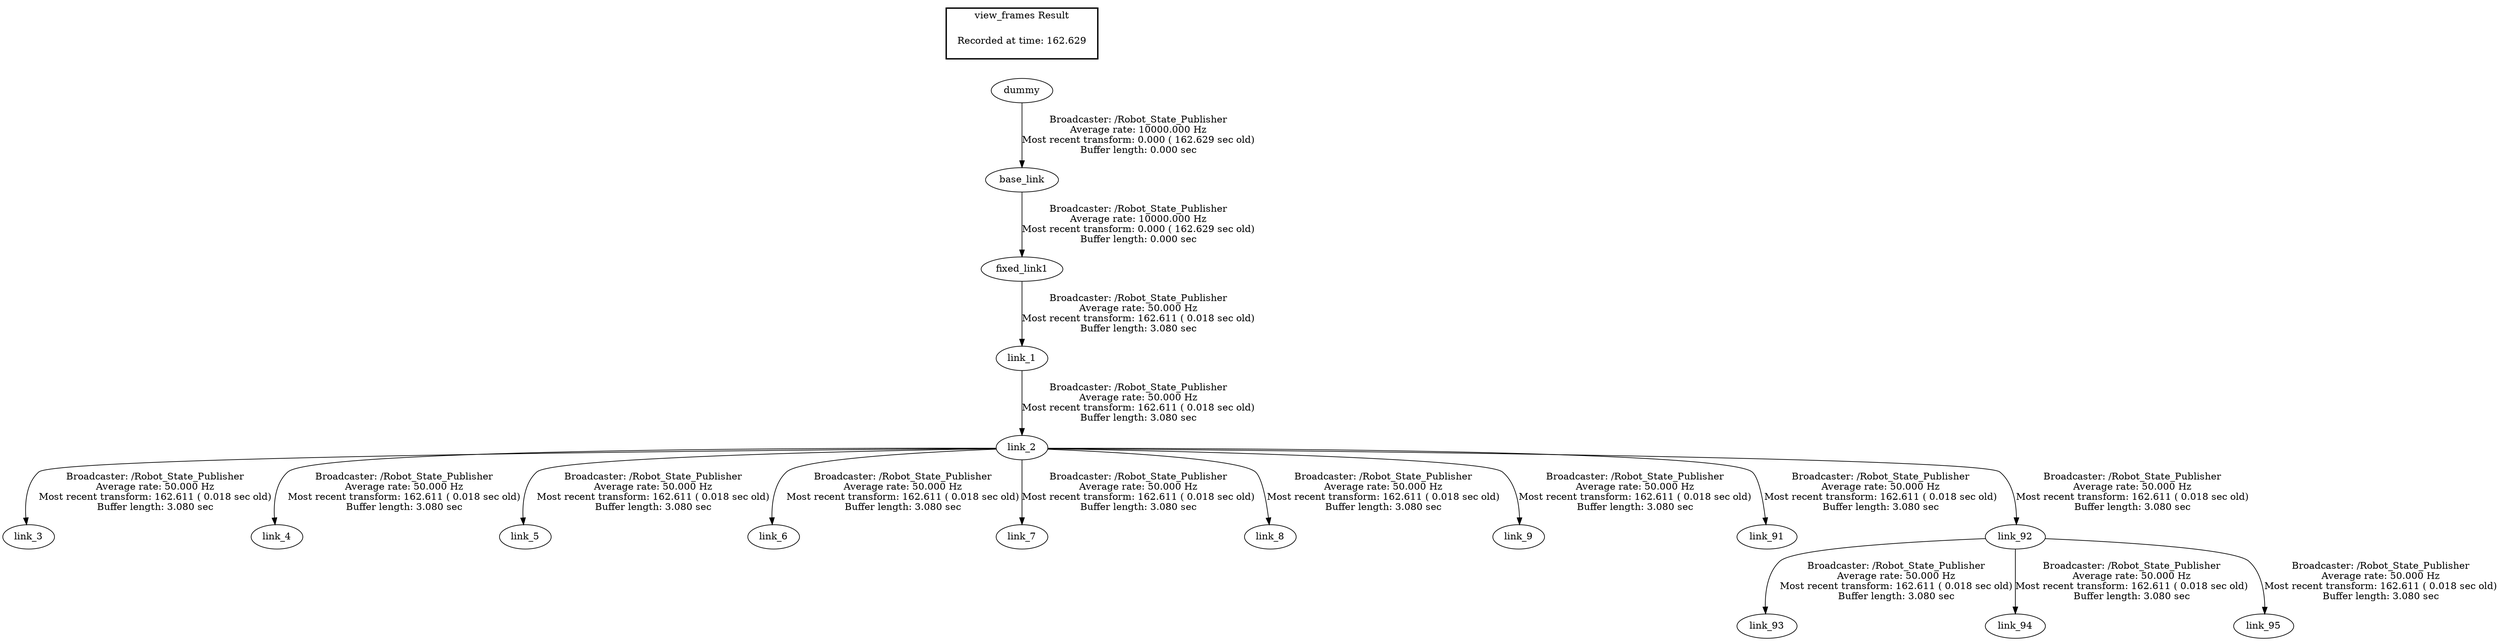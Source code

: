 digraph G {
"dummy" -> "base_link"[label="Broadcaster: /Robot_State_Publisher\nAverage rate: 10000.000 Hz\nMost recent transform: 0.000 ( 162.629 sec old)\nBuffer length: 0.000 sec\n"];
"base_link" -> "fixed_link1"[label="Broadcaster: /Robot_State_Publisher\nAverage rate: 10000.000 Hz\nMost recent transform: 0.000 ( 162.629 sec old)\nBuffer length: 0.000 sec\n"];
"fixed_link1" -> "link_1"[label="Broadcaster: /Robot_State_Publisher\nAverage rate: 50.000 Hz\nMost recent transform: 162.611 ( 0.018 sec old)\nBuffer length: 3.080 sec\n"];
"link_1" -> "link_2"[label="Broadcaster: /Robot_State_Publisher\nAverage rate: 50.000 Hz\nMost recent transform: 162.611 ( 0.018 sec old)\nBuffer length: 3.080 sec\n"];
"link_2" -> "link_3"[label="Broadcaster: /Robot_State_Publisher\nAverage rate: 50.000 Hz\nMost recent transform: 162.611 ( 0.018 sec old)\nBuffer length: 3.080 sec\n"];
"link_2" -> "link_4"[label="Broadcaster: /Robot_State_Publisher\nAverage rate: 50.000 Hz\nMost recent transform: 162.611 ( 0.018 sec old)\nBuffer length: 3.080 sec\n"];
"link_2" -> "link_5"[label="Broadcaster: /Robot_State_Publisher\nAverage rate: 50.000 Hz\nMost recent transform: 162.611 ( 0.018 sec old)\nBuffer length: 3.080 sec\n"];
"link_2" -> "link_6"[label="Broadcaster: /Robot_State_Publisher\nAverage rate: 50.000 Hz\nMost recent transform: 162.611 ( 0.018 sec old)\nBuffer length: 3.080 sec\n"];
"link_2" -> "link_7"[label="Broadcaster: /Robot_State_Publisher\nAverage rate: 50.000 Hz\nMost recent transform: 162.611 ( 0.018 sec old)\nBuffer length: 3.080 sec\n"];
"link_2" -> "link_8"[label="Broadcaster: /Robot_State_Publisher\nAverage rate: 50.000 Hz\nMost recent transform: 162.611 ( 0.018 sec old)\nBuffer length: 3.080 sec\n"];
"link_2" -> "link_9"[label="Broadcaster: /Robot_State_Publisher\nAverage rate: 50.000 Hz\nMost recent transform: 162.611 ( 0.018 sec old)\nBuffer length: 3.080 sec\n"];
"link_2" -> "link_91"[label="Broadcaster: /Robot_State_Publisher\nAverage rate: 50.000 Hz\nMost recent transform: 162.611 ( 0.018 sec old)\nBuffer length: 3.080 sec\n"];
"link_2" -> "link_92"[label="Broadcaster: /Robot_State_Publisher\nAverage rate: 50.000 Hz\nMost recent transform: 162.611 ( 0.018 sec old)\nBuffer length: 3.080 sec\n"];
"link_92" -> "link_93"[label="Broadcaster: /Robot_State_Publisher\nAverage rate: 50.000 Hz\nMost recent transform: 162.611 ( 0.018 sec old)\nBuffer length: 3.080 sec\n"];
"link_92" -> "link_94"[label="Broadcaster: /Robot_State_Publisher\nAverage rate: 50.000 Hz\nMost recent transform: 162.611 ( 0.018 sec old)\nBuffer length: 3.080 sec\n"];
"link_92" -> "link_95"[label="Broadcaster: /Robot_State_Publisher\nAverage rate: 50.000 Hz\nMost recent transform: 162.611 ( 0.018 sec old)\nBuffer length: 3.080 sec\n"];
edge [style=invis];
 subgraph cluster_legend { style=bold; color=black; label ="view_frames Result";
"Recorded at time: 162.629"[ shape=plaintext ] ;
 }->"dummy";
}